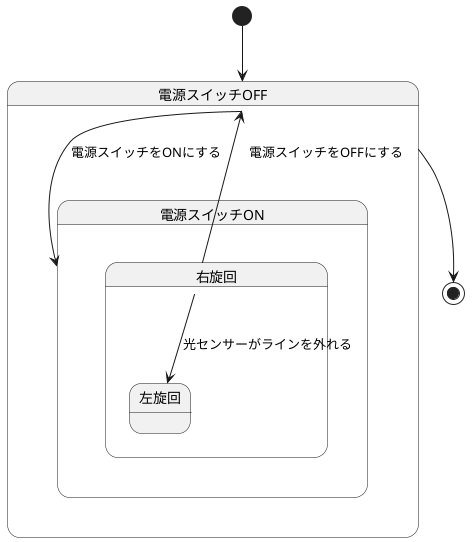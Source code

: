 @startuml
[*] --> 電源スイッチOFF

state 電源スイッチOFF {
    電源スイッチOFF --> 電源スイッチON :電源スイッチをONにする
}

state 電源スイッチON {
    state 右旋回 {
        右旋回 --> 左旋回 :光センサーがラインを外れる
        右旋回 --> 電源スイッチOFF :　電源スイッチをOFFにする
    }
}

電源スイッチOFF --> [*]